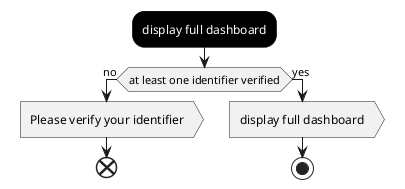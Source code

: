 @startuml
#000:<color:#FFF>display full dashboard</color>;

if(at least one identifier verified) then (no)
  :Please verify your identifier>
  end
else (yes)
  :display full dashboard>
  stop
endif
@enduml